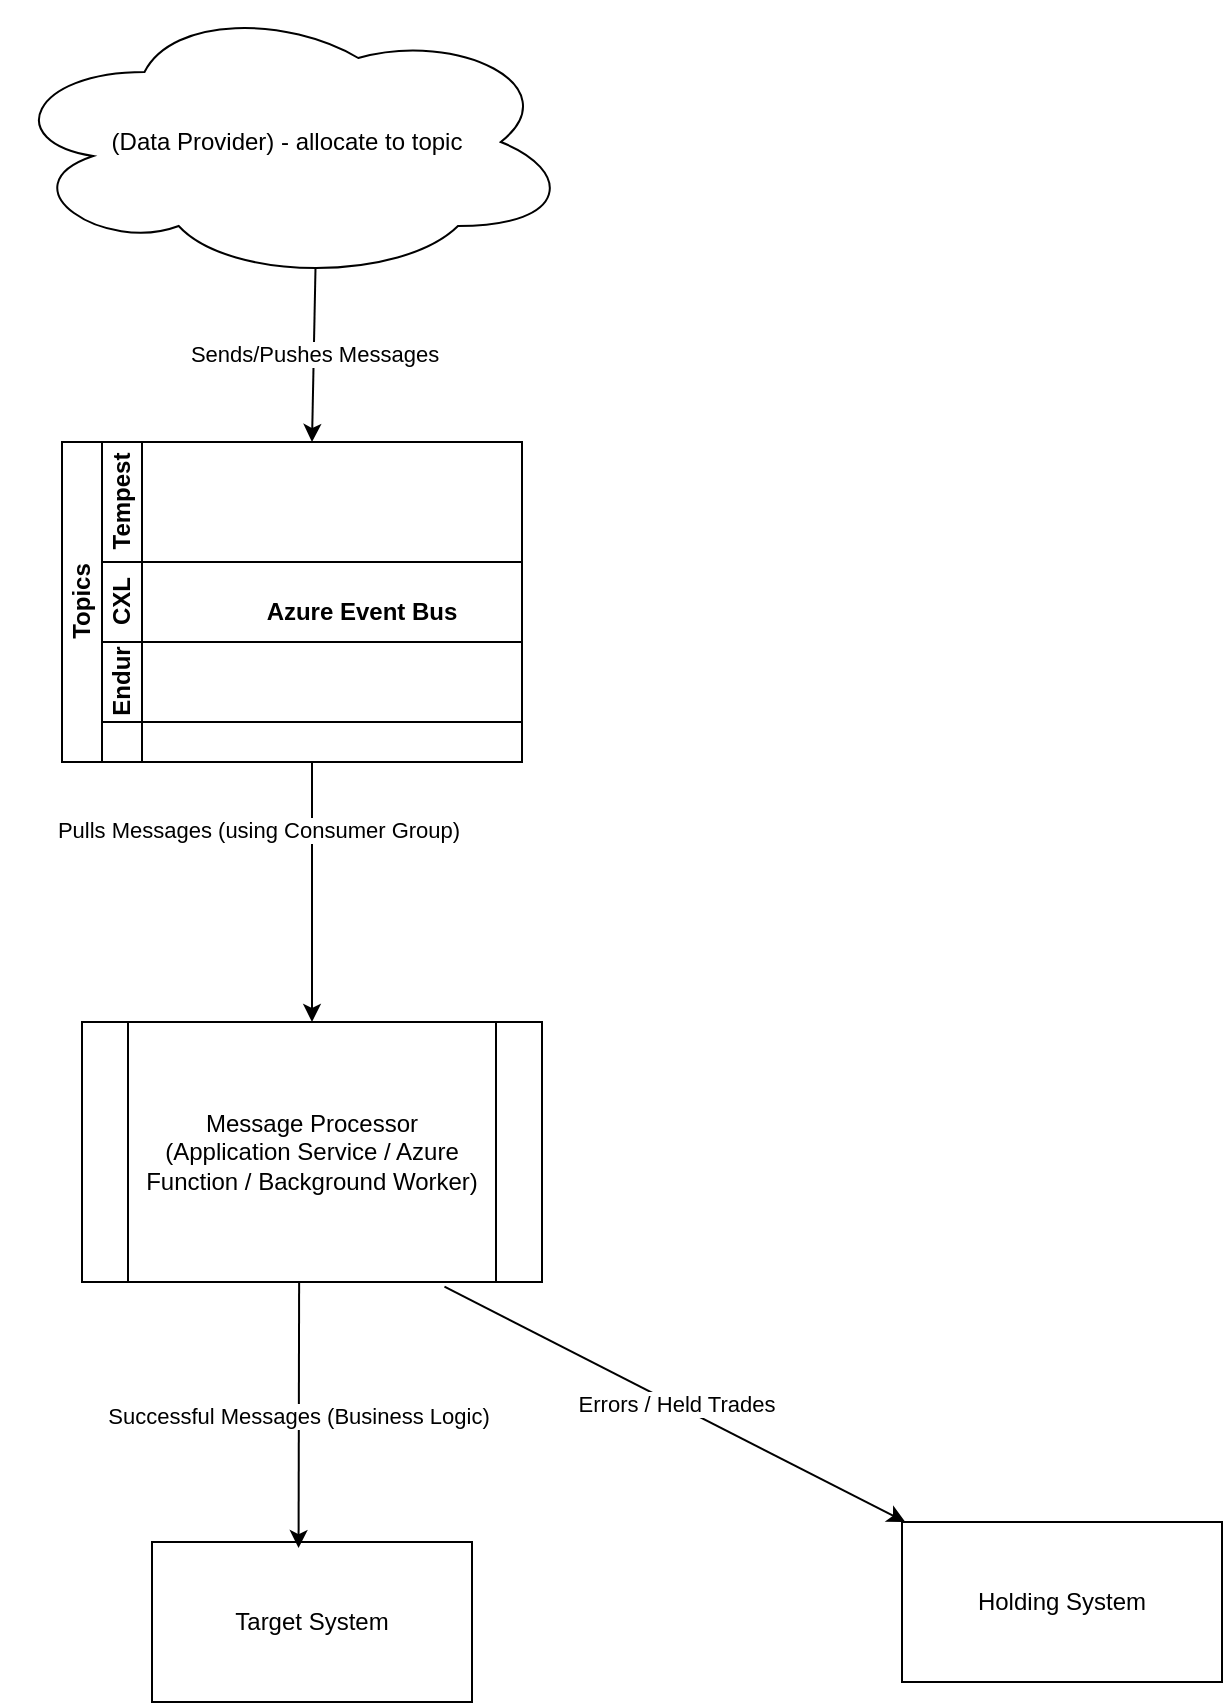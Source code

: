 <mxfile version="27.0.9">
  <diagram id="diagram_id" name="Page-1">
    <mxGraphModel dx="2052" dy="2287" grid="1" gridSize="10" guides="1" tooltips="1" connect="1" arrows="1" fold="1" page="1" pageScale="1" pageWidth="850" pageHeight="1100" math="0" shadow="0">
      <root>
        <mxCell id="0" />
        <mxCell id="1" parent="0" />
        <mxCell id="targetSystem" value="Target System" style="rounded=0;whiteSpace=wrap;html=1;" parent="1" vertex="1">
          <mxGeometry x="145" y="-284" width="160" height="80" as="geometry" />
        </mxCell>
        <mxCell id="holdingSystem" value="Holding System" style="rounded=0;whiteSpace=wrap;html=1;" parent="1" vertex="1">
          <mxGeometry x="520" y="-294" width="160" height="80" as="geometry" />
        </mxCell>
        <mxCell id="edge1" value="Sends/Pushes Messages" style="endArrow=classic;html=1;rounded=0;exitX=0.55;exitY=0.95;exitDx=0;exitDy=0;exitPerimeter=0;entryX=0.5;entryY=0;entryDx=0;entryDy=0;" parent="1" source="5g9o2YZ8xhWdxHga8xPc-1" target="5g9o2YZ8xhWdxHga8xPc-17" edge="1">
          <mxGeometry relative="1" as="geometry">
            <mxPoint x="165" y="-764" as="sourcePoint" />
            <mxPoint x="200" y="-834" as="targetPoint" />
          </mxGeometry>
        </mxCell>
        <mxCell id="edge2" value="Pulls Messages (using Consumer Group)" style="endArrow=classic;html=1;rounded=0;entryX=0.5;entryY=0;entryDx=0;entryDy=0;exitX=0.5;exitY=1;exitDx=0;exitDy=0;" parent="1" source="5g9o2YZ8xhWdxHga8xPc-18" target="5g9o2YZ8xhWdxHga8xPc-2" edge="1">
          <mxGeometry x="-0.477" y="-27" relative="1" as="geometry">
            <mxPoint x="232.5" y="-604" as="sourcePoint" />
            <mxPoint x="324.375" y="-534" as="targetPoint" />
            <mxPoint as="offset" />
          </mxGeometry>
        </mxCell>
        <mxCell id="edge3" value="Successful Messages (Business Logic)" style="endArrow=classic;html=1;rounded=0;entryX=0.458;entryY=0.038;exitX=0.472;exitY=1.003;exitDx=0;exitDy=0;exitPerimeter=0;entryDx=0;entryDy=0;entryPerimeter=0;" parent="1" source="5g9o2YZ8xhWdxHga8xPc-2" target="targetSystem" edge="1">
          <mxGeometry relative="1" as="geometry">
            <Array as="points" />
            <mxPoint x="470" y="-514" as="sourcePoint" />
          </mxGeometry>
        </mxCell>
        <mxCell id="edge4" value="Errors / Held Trades" style="endArrow=classic;html=1;rounded=0;exitX=0.788;exitY=1.018;exitDx=0;exitDy=0;exitPerimeter=0;" parent="1" source="5g9o2YZ8xhWdxHga8xPc-2" target="holdingSystem" edge="1">
          <mxGeometry relative="1" as="geometry">
            <mxPoint x="455.789" y="-434" as="sourcePoint" />
          </mxGeometry>
        </mxCell>
        <mxCell id="5g9o2YZ8xhWdxHga8xPc-1" value="&lt;br&gt;(Data Provider) - allocate to topic&lt;div&gt;&lt;br&gt;&lt;/div&gt;" style="ellipse;shape=cloud;whiteSpace=wrap;html=1;" parent="1" vertex="1">
          <mxGeometry x="70" y="-1054" width="285" height="140" as="geometry" />
        </mxCell>
        <mxCell id="5g9o2YZ8xhWdxHga8xPc-2" value="Message Processor&lt;br&gt;(Application Service / Azure Function / Background Worker)" style="shape=process;whiteSpace=wrap;html=1;backgroundOutline=1;" parent="1" vertex="1">
          <mxGeometry x="110" y="-544" width="230" height="130" as="geometry" />
        </mxCell>
        <mxCell id="5g9o2YZ8xhWdxHga8xPc-16" value="Topics" style="swimlane;childLayout=stackLayout;resizeParent=1;resizeParentMax=0;horizontal=0;startSize=20;horizontalStack=0;html=1;" parent="1" vertex="1">
          <mxGeometry x="100" y="-834" width="230" height="160" as="geometry" />
        </mxCell>
        <mxCell id="5g9o2YZ8xhWdxHga8xPc-18" value="&lt;div&gt;CXL&lt;/div&gt;" style="swimlane;startSize=20;horizontal=0;html=1;" parent="5g9o2YZ8xhWdxHga8xPc-16" vertex="1">
          <mxGeometry x="20" width="210" height="160" as="geometry" />
        </mxCell>
        <mxCell id="5g9o2YZ8xhWdxHga8xPc-20" value="Azure Event Bus" style="text;html=1;align=center;verticalAlign=middle;whiteSpace=wrap;rounded=0;fontStyle=1" parent="5g9o2YZ8xhWdxHga8xPc-18" vertex="1">
          <mxGeometry x="70" y="70" width="120" height="30" as="geometry" />
        </mxCell>
        <mxCell id="5g9o2YZ8xhWdxHga8xPc-19" value="Endur" style="swimlane;startSize=20;horizontal=0;html=1;" parent="5g9o2YZ8xhWdxHga8xPc-18" vertex="1">
          <mxGeometry y="100" width="210" height="40" as="geometry" />
        </mxCell>
        <mxCell id="5g9o2YZ8xhWdxHga8xPc-22" style="edgeStyle=orthogonalEdgeStyle;rounded=0;orthogonalLoop=1;jettySize=auto;html=1;exitX=0.5;exitY=1;exitDx=0;exitDy=0;" parent="1" source="5g9o2YZ8xhWdxHga8xPc-17" edge="1">
          <mxGeometry relative="1" as="geometry">
            <mxPoint x="225" y="-773.8" as="targetPoint" />
          </mxGeometry>
        </mxCell>
        <mxCell id="5g9o2YZ8xhWdxHga8xPc-17" value="Tempest" style="swimlane;startSize=20;horizontal=0;html=1;" parent="1" vertex="1">
          <mxGeometry x="120" y="-834" width="210" height="60" as="geometry" />
        </mxCell>
      </root>
    </mxGraphModel>
  </diagram>
</mxfile>
